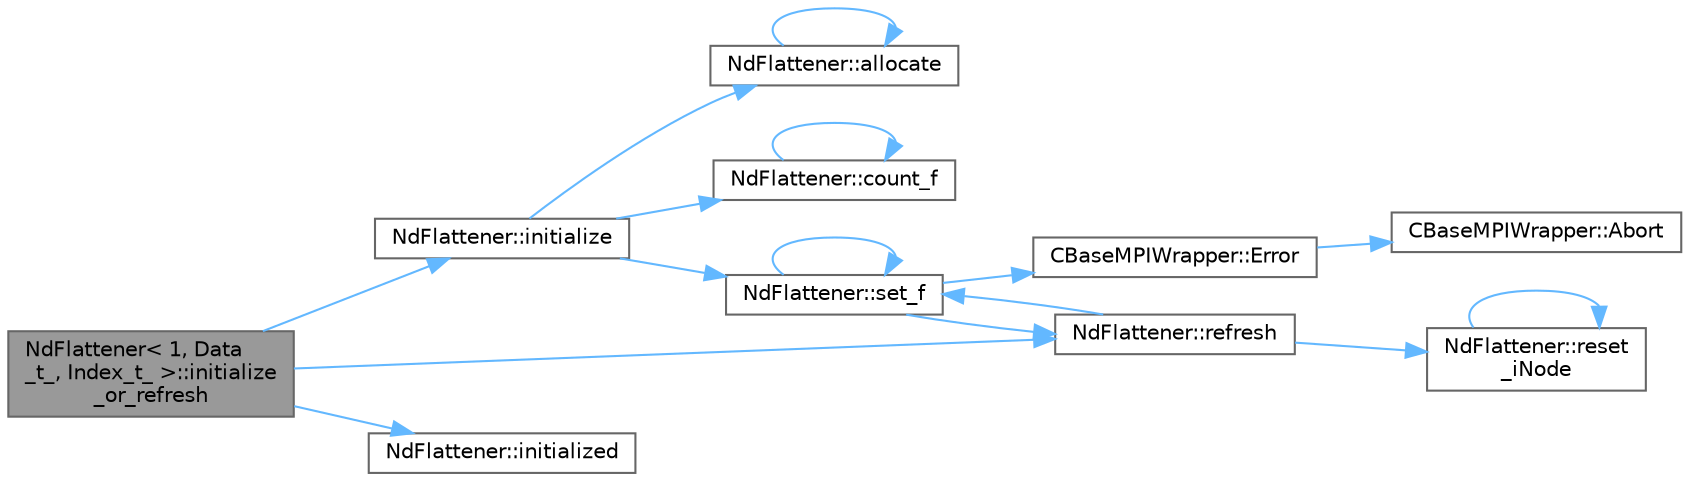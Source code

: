 digraph "NdFlattener&lt; 1, Data_t_, Index_t_ &gt;::initialize_or_refresh"
{
 // LATEX_PDF_SIZE
  bgcolor="transparent";
  edge [fontname=Helvetica,fontsize=10,labelfontname=Helvetica,labelfontsize=10];
  node [fontname=Helvetica,fontsize=10,shape=box,height=0.2,width=0.4];
  rankdir="LR";
  Node1 [id="Node000001",label="NdFlattener\< 1, Data\l_t_, Index_t_ \>::initialize\l_or_refresh",height=0.2,width=0.4,color="gray40", fillcolor="grey60", style="filled", fontcolor="black",tooltip=" "];
  Node1 -> Node2 [id="edge1_Node000001_Node000002",color="steelblue1",style="solid",tooltip=" "];
  Node2 [id="Node000002",label="NdFlattener::initialize",height=0.2,width=0.4,color="grey40", fillcolor="white", style="filled",URL="$classNdFlattener.html#a7dabed7d4fdb3962b0e8efc0222029ce",tooltip="Initialize from a 'recursive function'."];
  Node2 -> Node3 [id="edge2_Node000002_Node000003",color="steelblue1",style="solid",tooltip=" "];
  Node3 [id="Node000003",label="NdFlattener::allocate",height=0.2,width=0.4,color="grey40", fillcolor="white", style="filled",URL="$classNdFlattener.html#a5b98791c321c5c1764fb90669c0c308c",tooltip="Allocate the indices array after nNodes has been determined."];
  Node3 -> Node3 [id="edge3_Node000003_Node000003",color="steelblue1",style="solid",tooltip=" "];
  Node2 -> Node4 [id="edge4_Node000002_Node000004",color="steelblue1",style="solid",tooltip=" "];
  Node4 [id="Node000004",label="NdFlattener::count_f",height=0.2,width=0.4,color="grey40", fillcolor="white", style="filled",URL="$classNdFlattener.html#ad3c91197f3c783a2a2414fd13cb03e76",tooltip="Determine the space required for reading the 'recursive function'."];
  Node4 -> Node4 [id="edge5_Node000004_Node000004",color="steelblue1",style="solid",tooltip=" "];
  Node2 -> Node5 [id="edge6_Node000002_Node000005",color="steelblue1",style="solid",tooltip=" "];
  Node5 [id="Node000005",label="NdFlattener::set_f",height=0.2,width=0.4,color="grey40", fillcolor="white", style="filled",URL="$classNdFlattener.html#ad882e93febb58a65eeb1fd93ca2d816a",tooltip="Read the 'recursive function' into the allocated arrays."];
  Node5 -> Node6 [id="edge7_Node000005_Node000006",color="steelblue1",style="solid",tooltip=" "];
  Node6 [id="Node000006",label="CBaseMPIWrapper::Error",height=0.2,width=0.4,color="grey40", fillcolor="white", style="filled",URL="$classCBaseMPIWrapper.html#a04457c47629bda56704e6a8804833eeb",tooltip=" "];
  Node6 -> Node7 [id="edge8_Node000006_Node000007",color="steelblue1",style="solid",tooltip=" "];
  Node7 [id="Node000007",label="CBaseMPIWrapper::Abort",height=0.2,width=0.4,color="grey40", fillcolor="white", style="filled",URL="$classCBaseMPIWrapper.html#af7297d861dca86b45cf561b6ab642e8f",tooltip=" "];
  Node5 -> Node8 [id="edge9_Node000005_Node000008",color="steelblue1",style="solid",tooltip=" "];
  Node8 [id="Node000008",label="NdFlattener::refresh",height=0.2,width=0.4,color="grey40", fillcolor="white", style="filled",URL="$classNdFlattener.html#a25b47f23e8abfc8da0ab09b95468d307",tooltip="Refresh the data according to the 'recursive function'."];
  Node8 -> Node9 [id="edge10_Node000008_Node000009",color="steelblue1",style="solid",tooltip=" "];
  Node9 [id="Node000009",label="NdFlattener::reset\l_iNode",height=0.2,width=0.4,color="grey40", fillcolor="white", style="filled",URL="$classNdFlattener.html#ad7512182cddd2acf3faea22dfb63dd27",tooltip="Set iNode to 0 in all layers."];
  Node9 -> Node9 [id="edge11_Node000009_Node000009",color="steelblue1",style="solid",tooltip=" "];
  Node8 -> Node5 [id="edge12_Node000008_Node000005",color="steelblue1",style="solid",tooltip=" "];
  Node5 -> Node5 [id="edge13_Node000005_Node000005",color="steelblue1",style="solid",tooltip=" "];
  Node1 -> Node10 [id="edge14_Node000001_Node000010",color="steelblue1",style="solid",tooltip=" "];
  Node10 [id="Node000010",label="NdFlattener::initialized",height=0.2,width=0.4,color="grey40", fillcolor="white", style="filled",URL="$classNdFlattener.html#a44a3f5370f366b73b23af6932bad6583",tooltip="Initialization status of the NdFlattener."];
  Node1 -> Node8 [id="edge15_Node000001_Node000008",color="steelblue1",style="solid",tooltip=" "];
}
